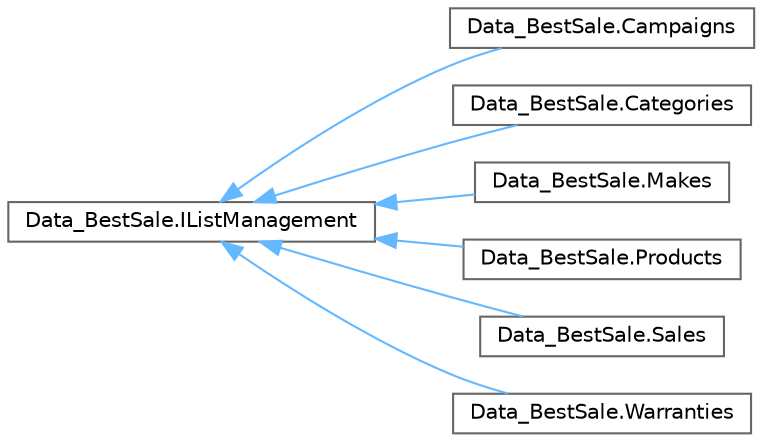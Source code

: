 digraph "Graphical Class Hierarchy"
{
 // LATEX_PDF_SIZE
  bgcolor="transparent";
  edge [fontname=Helvetica,fontsize=10,labelfontname=Helvetica,labelfontsize=10];
  node [fontname=Helvetica,fontsize=10,shape=box,height=0.2,width=0.4];
  rankdir="LR";
  Node0 [id="Node000000",label="Data_BestSale.IListManagement",height=0.2,width=0.4,color="grey40", fillcolor="white", style="filled",URL="$interface_data___best_sale_1_1_i_list_management.html",tooltip=" "];
  Node0 -> Node1 [id="edge2_Node000000_Node000001",dir="back",color="steelblue1",style="solid",tooltip=" "];
  Node1 [id="Node000001",label="Data_BestSale.Campaigns",height=0.2,width=0.4,color="grey40", fillcolor="white", style="filled",URL="$class_data___best_sale_1_1_campaigns.html",tooltip="Purpose:This file has the definition and methods to work with the plurality of Campaign...."];
  Node0 -> Node2 [id="edge3_Node000000_Node000002",dir="back",color="steelblue1",style="solid",tooltip=" "];
  Node2 [id="Node000002",label="Data_BestSale.Categories",height=0.2,width=0.4,color="grey40", fillcolor="white", style="filled",URL="$class_data___best_sale_1_1_categories.html",tooltip="Purpose:This file has the definition and methods to work with the plurality of Category...."];
  Node0 -> Node3 [id="edge4_Node000000_Node000003",dir="back",color="steelblue1",style="solid",tooltip=" "];
  Node3 [id="Node000003",label="Data_BestSale.Makes",height=0.2,width=0.4,color="grey40", fillcolor="white", style="filled",URL="$class_data___best_sale_1_1_makes.html",tooltip="Purpose:This file has the definition and methods to work with the plurality of Make...."];
  Node0 -> Node4 [id="edge5_Node000000_Node000004",dir="back",color="steelblue1",style="solid",tooltip=" "];
  Node4 [id="Node000004",label="Data_BestSale.Products",height=0.2,width=0.4,color="grey40", fillcolor="white", style="filled",URL="$class_data___best_sale_1_1_products.html",tooltip="Purpose: Class to manage a group of more than one product. Created by: Jose Alves a27967 Created on: ..."];
  Node0 -> Node5 [id="edge6_Node000000_Node000005",dir="back",color="steelblue1",style="solid",tooltip=" "];
  Node5 [id="Node000005",label="Data_BestSale.Sales",height=0.2,width=0.4,color="grey40", fillcolor="white", style="filled",URL="$class_data___best_sale_1_1_sales.html",tooltip="Purpose: Class with the agregation of sales of a store. Created by: Jose Alves a27967 Created on: 11/..."];
  Node0 -> Node6 [id="edge7_Node000000_Node000006",dir="back",color="steelblue1",style="solid",tooltip=" "];
  Node6 [id="Node000006",label="Data_BestSale.Warranties",height=0.2,width=0.4,color="grey40", fillcolor="white", style="filled",URL="$class_data___best_sale_1_1_warranties.html",tooltip="Purpose:This file has the definition and methods to work with the plurality of Warranty...."];
}
